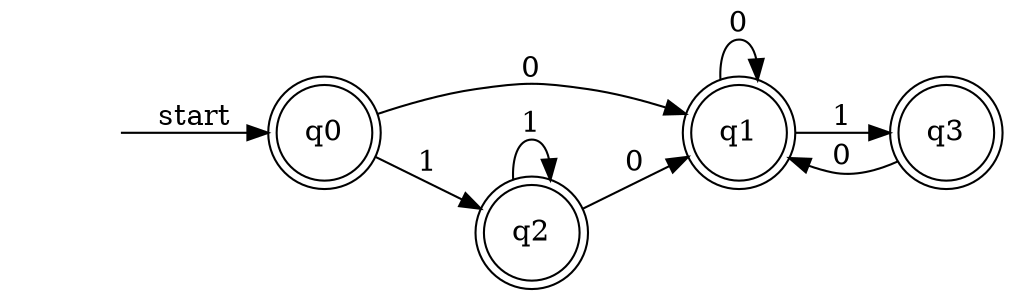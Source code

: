 digraph DFA {
  rankdir=LR;
  node [shape = circle];

  // 定义状态，带双圆的为接受状态
  start [shape=none, label=""];
  q0 [label="q0", shape=doublecircle];
  q1 [label="q1", shape=doublecircle];
  q2 [label="q2", shape=doublecircle];
  q3 [label="q3", shape=doublecircle];

  // 初始状态指向q0
  start -> q0 [label="start"];

  // 转移函数
  q0 -> q1 [label="0"];
  q0 -> q2 [label="1"];

  q1 -> q1 [label="0"];
  q1 -> q3 [label="1"];

  q2 -> q1 [label="0"];
  q2 -> q2 [label="1"];

  q3 -> q1 [label="0"];


}